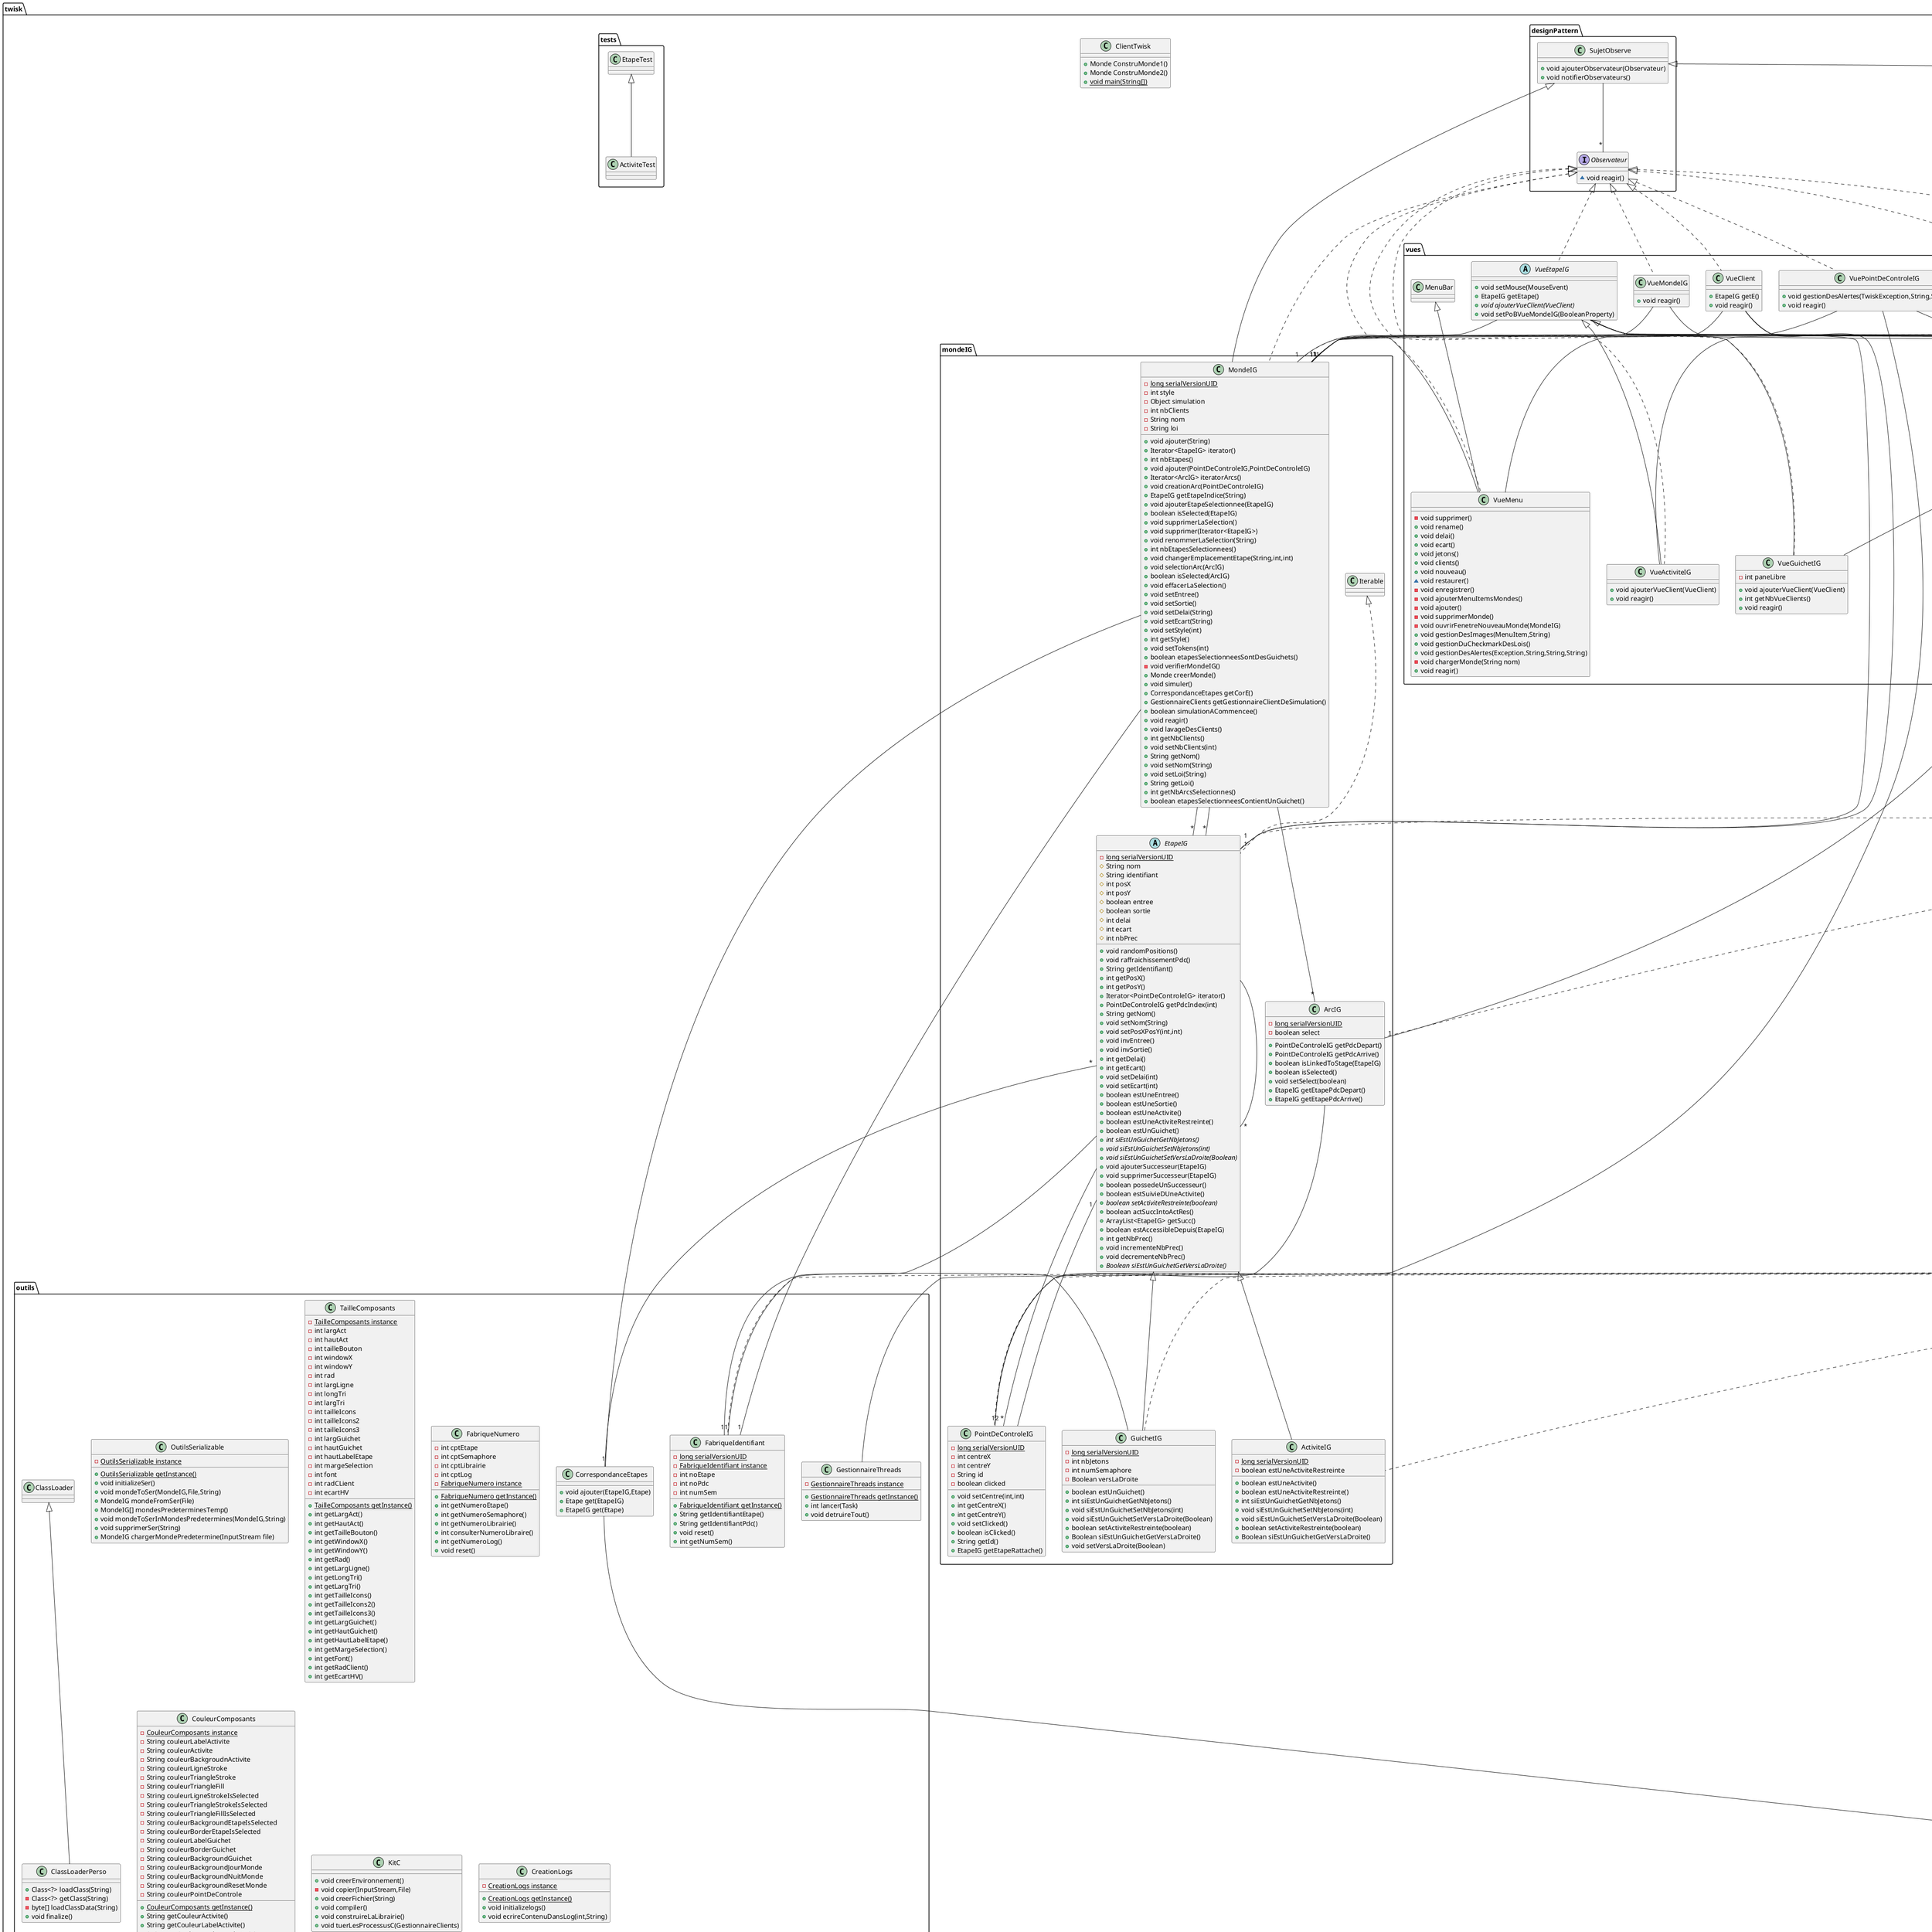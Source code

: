 @startuml
class twisk.monde.Activite {
- int temps
- int ecartTemps
+ boolean estUneActivite()
+ int getTemps()
+ void setTemps(int)
+ int getEcartTemps()
+ void setEcartTemps(int)
+ String toString()
+ String toC()
+ int getNbTicketSiGuichet()
+ int getNumSem()
}
class twisk.exceptions.SameActivityException {
}
abstract class twisk.exceptions.TwiskException {
}
class twisk.exceptions.MondeNullException {
}
class twisk.simulation.Client {
- int numeroClient
- int rang
+ void allerA(Etape,int)
+ Etape getEtape()
+ int getNumeroClient()
+ int getRang()
+ String toString()
}
twisk.simulation.Client --"1" twisk.monde.Etape
class twisk.outils.OutilsSerializable {
- {static} OutilsSerializable instance
+ {static} OutilsSerializable getInstance()
+ void initializeSer()
+ void mondeToSer(MondeIG,File,String)
+ MondeIG mondeFromSer(File)
+ MondeIG[] mondesPredeterminesTemp()
+ void mondeToSerInMondesPredetermines(MondeIG,String)
+ void supprimerSer(String)
+ MondeIG chargerMondePredetermine(InputStream file)
}
class twisk.exceptions.GuichetToGuichetException {
}
class twisk.exceptions.URLIncorrectException {
}

class twisk.outils.ClassLoaderPerso {
+ Class<?> loadClass(String)
- Class<?> getClass(String)
- byte[] loadClassData(String)
+ void finalize()
}
class twisk.outils.FabriqueIdentifiant {
- {static} long serialVersionUID
- {static} FabriqueIdentifiant instance
- int noEtape
- int noPdc
- int numSem
+ {static} FabriqueIdentifiant getInstance()
+ String getIdentifiantEtape()
+ String getIdentifiantPdc()
+ void reset()
+ int getNumSem()
}
class twisk.outils.TailleComposants {
- {static} TailleComposants instance
- int largAct
- int hautAct
- int tailleBouton
- int windowX
- int windowY
- int rad
- int largLigne
- int longTri
- int largTri
- int tailleIcons
- int tailleIcons2
- int tailleIcons3
- int largGuichet
- int hautGuichet
- int hautLabelEtape
- int margeSelection
- int font
- int radCLient
- int ecartHV
+ {static} TailleComposants getInstance()
+ int getLargAct()
+ int getHautAct()
+ int getTailleBouton()
+ int getWindowX()
+ int getWindowY()
+ int getRad()
+ int getLargLigne()
+ int getLongTri()
+ int getLargTri()
+ int getTailleIcons()
+ int getTailleIcons2()
+ int getTailleIcons3()
+ int getLargGuichet()
+ int getHautGuichet()
+ int getHautLabelEtape()
+ int getMargeSelection()
+ int getFont()
+ int getRadClient()
+ int getEcartHV()
}
class twisk.outils.FabriqueNumero {
- int cptEtape
- int cptSemaphore
- int cptLibrairie
- int cptLog
- {static} FabriqueNumero instance
+ {static} FabriqueNumero getInstance()
+ int getNumeroEtape()
+ int getNumeroSemaphore()
+ int getNumeroLibrairie()
+ int consulterNumeroLibraire()
+ int getNumeroLog()
+ void reset()
}
class twisk.outils.CouleurComposants {
- {static} CouleurComposants instance
- String couleurLabelActivite
- String couleurActivite
- String couleurBackgroudnActivite
- String couleurLigneStroke
- String couleurTriangleStroke
- String couleurTriangleFill
- String couleurLigneStrokeIsSelected
- String couleurTriangleStrokeIsSelected
- String couleurTriangleFillIsSelected
- String couleurBackgroundEtapeIsSelected
- String couleurBorderEtapeIsSelected
- String couleurLabelGuichet
- String couleurBorderGuichet
- String couleurBackgroundGuichet
- String couleurBackgroundJourMonde
- String couleurBackgroundNuitMonde
- String couleurBackgroundResetMonde
- String couleurPointDeControle
+ {static} CouleurComposants getInstance()
+ String getCouleurActivite()
+ String getCouleurLabelActivite()
+ String getCouleurBackgroudnActivite()
+ String getCouleurLigneStroke()
+ String getCouleurTriangleStroke()
+ String getCouleurTriangleFill()
+ String getCouleurLigneStrokeIsSelected()
+ String getCouleurTriangleStrokeIsSelected()
+ String getCouleurTriangleFillIsSelected()
+ String getCouleurBackgroundEtapeIsSelected()
+ String getCouleurBorderEtapeIsSelected()
+ String getCouleurLabelGuichet()
+ String getCouleurBorderGuichet()
+ String getCouleurBackgroundGuichet()
+ String getCouleurBackgroundJourMonde()
+ String getCouleurBackgroundNuitMonde()
+ String getCouleurBackgroundResetMonde()
+ String getCouleurPointDeControle()
}
abstract class twisk.mondeIG.EtapeIG {
- {static} long serialVersionUID
# String nom
# String identifiant
# int posX
# int posY
# boolean entree
# boolean sortie
# int delai
# int ecart
# int nbPrec
+ void randomPositions()
+ void raffraichissementPdc()
+ String getIdentifiant()
+ int getPosX()
+ int getPosY()
+ Iterator<PointDeControleIG> iterator()
+ PointDeControleIG getPdcIndex(int)
+ String getNom()
+ void setNom(String)
+ void setPosXPosY(int,int)
+ void invEntree()
+ void invSortie()
+ int getDelai()
+ int getEcart()
+ void setDelai(int)
+ void setEcart(int)
+ boolean estUneEntree()
+ boolean estUneSortie()
+ boolean estUneActivite()
+ boolean estUneActiviteRestreinte()
+ boolean estUnGuichet()
+ {abstract}int siEstUnGuichetGetNbJetons()
+ {abstract}void siEstUnGuichetSetNbJetons(int)
+ {abstract}void siEstUnGuichetSetVersLaDroite(Boolean)
+ void ajouterSuccesseur(EtapeIG)
+ void supprimerSuccesseur(EtapeIG)
+ boolean possedeUnSuccesseur()
+ boolean estSuivieDUneActivite()
+ {abstract}boolean setActiviteRestreinte(boolean)
+ boolean actSuccIntoActRes()
+ ArrayList<EtapeIG> getSucc()
+ boolean estAccessibleDepuis(EtapeIG)
+ int getNbPrec()
+ void incrementeNbPrec()
+ void decrementeNbPrec()
+ {abstract}Boolean siEstUnGuichetGetVersLaDroite()
}
twisk.mondeIG.EtapeIG--"*" twisk.mondeIG.PointDeControleIG
twisk.mondeIG.EtapeIG--"*" twisk.mondeIG.EtapeIG
twisk.mondeIG.EtapeIG--"1" twisk.outils.FabriqueIdentifiant
abstract class twisk.monde.Etape {
# String nom
# int num
+ void ajouterSuccesseur(Etape)
+ int nbSuccesseurs()
+ boolean estUneActivite()
+ boolean estUnGuichet()
+ Iterator<Etape> iterator()
+ String getNom()
+ int getNum()
+ {abstract}String toC()
+ GestionnaireSuccesseurs getGestsucc()
+ Etape getSucc()
+ Etape getSuccI(int)
+ {abstract}int getNbTicketSiGuichet()
+ {abstract}int getNumSem()
+ String getNomMaj()
+ boolean estUnSasEntree()
+ boolean estUnSasSortie()
}
twisk.monde.Etape--"1" twisk.monde.GestionnaireSuccesseurs
class twisk.vues.VueClient {
+ EtapeIG getE()
+ void reagir()
}
twisk.vues.VueClient--"1" twisk.simulation.Client
twisk.vues.VueClient--"1" twisk.mondeIG.MondeIG
twisk.vues.VueClient--"1" twisk.mondeIG.EtapeIG
interface twisk.designPattern.Observateur {
~ void reagir()
}
class twisk.exceptions.PasUnGuichetException {
}
class twisk.monde.GestionnaireEtapes {
+ void ajouter(Etape)
+ int nbEtapes()
+ Iterator<Etape> iterator()
+ String toString()
}
twisk.monde.GestionnaireEtapes--"*" twisk.monde.Etape
class twisk.vues.VueArcIG {
+ void apparitionDeLaLigne(PointDeControleIG,PointDeControleIG)
+ void apparitionDuTriangle()
+ void reagir()
}
twisk.vues.VueArcIG--"1" twisk.mondeIG.MondeIG
twisk.vues.VueArcIG--"1" twisk.mondeIG.ArcIG
twisk.vues.VueArcIG--"1" javafx.scene.shape.Line
twisk.vues.VueArcIG--"1" javafx.scene.shape.Polyline
class twisk.exceptions.UncorrectSettingsException {
}

class twisk.exceptions.ArcAlreadyCreateException {
}
class twisk.outils.KitC {
+ void creerEnvironnement()
- void copier(InputStream,File)
+ void creerFichier(String)
+ void compiler()
+ void construireLaLibrairie()
+ void tuerLesProcessusC(GestionnaireClients)
}
class twisk.outils.CreationLogs {
- {static} CreationLogs instance
+ {static} CreationLogs getInstance()
+ void initializelogs()
+ void ecrireContenuDansLog(int,String)
}
class twisk.vues.VueMondeIG {
+ void reagir()
}
twisk.vues.VueMondeIG --"1" twisk.mondeIG.MondeIG
class twisk.monde.GestionnaireSuccesseurs {
+ void ajouter(Etape)
+ int nbEtapes()
+ Iterator<Etape> iterator()
+ Etape getSucc()
+ Etape getSuccI(int)
+ String toString()
}
twisk.monde.GestionnaireSuccesseurs --"*" twisk.monde.Etape
class twisk.monde.SasEntree {
- String loi
+ String toC()
+ boolean estUnSasEntree()
+ void setLoi(String)
}
class twisk.monde.Monde {
+ void aCommeEntree(Etape)
+ void aCommeSortie(Etape)
+ void ajouter(Etape)
+ int nbEtapes()
+ int nbGuichets()
+ Iterator<Etape> iterator()
+ String toString()
+ String toC()
+ int getNbTicketsGuichetI(int)
+ String getNomEtapeI(int)
+ int getNumSasSortie()
+ Etape getEtapeI(int)
+ SasEntree getSasE()
}
twisk.monde.Monde--"1" twisk.monde.SasEntree
twisk.monde.Monde--"1" twisk.monde.SasSortie
twisk.monde.Monde--"1" twisk.monde.GestionnaireEtapes
class twisk.monde.SasSortie {
+ String toC()
+ boolean estUnSasSortie()
}
class twisk.exceptions.ChargementSauvegardeException {
}
class twisk.exceptions.MondeException {
}
class twisk.exceptions.WrongDirectionException {
}
class twisk.outils.GestionnaireThreads {
- {static} GestionnaireThreads instance
+ {static} GestionnaireThreads getInstance()
+ int lancer(Task)
+ void detruireTout()
}
twisk.outils.GestionnaireThreads--"*" java.lang.Thread
class twisk.ClientTwisk {
+ Monde ConstruMonde1()
+ Monde ConstruMonde2()
+ {static} void main(String[])
}
class twisk.simulation.Simulation {
- int nbClients
- boolean enCoursDeSimulation
+ void simuler(Monde)
+ int[] start_simulation(int,int,int,int[])
+ int[] ou_sont_les_clients(int,int)
+ void nettoyage()
+ void setNbClients(int)
+ GestionnaireClients getGestCli()
+ boolean isEnCoursDeSimulation()
}
twisk.simulation.Simulation --"1" twisk.simulation.GestionnaireClients
class twisk.vues.VueGuichetIG {
- int paneLibre
+ void ajouterVueClient(VueClient)
+ int getNbVueClients()
+ void reagir()
}
twisk.vues.VueGuichetIG--"1" javafx.scene.layout.FlowPane
class twisk.mondeIG.ActiviteIG {
- {static} long serialVersionUID
- boolean estUneActiviteRestreinte
+ boolean estUneActivite()
+ boolean estUneActiviteRestreinte()
+ int siEstUnGuichetGetNbJetons()
+ void siEstUnGuichetSetNbJetons(int)
+ void siEstUnGuichetSetVersLaDroite(Boolean)
+ boolean setActiviteRestreinte(boolean)
+ Boolean siEstUnGuichetGetVersLaDroite()
}
class twisk.vues.VuePointDeControleIG {
+ void gestionDesAlertes(TwiskException,String,String,String)
+ void reagir()
}
twisk.vues.VuePointDeControleIG --"1" twisk.mondeIG.MondeIG
twisk.vues.VuePointDeControleIG--"1" twisk.mondeIG.PointDeControleIG
class twisk.vues.VueMenu {
- void supprimer()
+ void rename()
+ void delai()
+ void ecart()
+ void jetons()
+ void clients()
+ void nouveau()
~ void restaurer()
- void enregistrer()
- void ajouterMenuItemsMondes()
- void ajouter()
- void supprimerMonde()
- void ouvrirFenetreNouveauMonde(MondeIG)
+ void gestionDesImages(MenuItem,String)
+ void gestionDuCheckmarkDesLois()
+ void gestionDesAlertes(Exception,String,String,String)
- void chargerMonde(String nom)
+ void reagir()
}
twisk.vues.VueMenu--"1" twisk.mondeIG.MondeIG
twisk.vues.VueMenu--"7" javafx.scene.control.Menu
class twisk.exceptions.CreateLoopException {
}
abstract class twisk.vues.VueEtapeIG {
+ void setMouse(MouseEvent)
+ EtapeIG getEtape()
+ {abstract}void ajouterVueClient(VueClient)
+ void setPoBVueMondeIG(BooleanProperty)
}
twisk.vues.VueEtapeIG--"1" twisk.mondeIG.MondeIG
twisk.vues.VueEtapeIG--"1" twisk.mondeIG.EtapeIG
twisk.vues.VueEtapeIG--"1" javafx.scene.control.Label
twisk.vues.VueEtapeIG--"1" java.lang.Boolean
class twisk.MainTwisk {
+ {static} void main(String[])
+ void start(Stage)
}
class twisk.mondeIG.ArcIG {
- {static} long serialVersionUID
- boolean select
+ PointDeControleIG getPdcDepart()
+ PointDeControleIG getPdcArrive()
+ boolean isLinkedToStage(EtapeIG)
+ boolean isSelected()
+ void setSelect(boolean)
+ EtapeIG getEtapePdcDepart()
+ EtapeIG getEtapePdcArrive()
}
twisk.mondeIG.ArcIG --"2" twisk.mondeIG.PointDeControleIG
class twisk.mondeIG.GuichetIG {
- {static} long serialVersionUID
- int nbJetons
- int numSemaphore
- Boolean versLaDroite
+ boolean estUnGuichet()
+ int siEstUnGuichetGetNbJetons()
+ void siEstUnGuichetSetNbJetons(int)
+ void siEstUnGuichetSetVersLaDroite(Boolean)
+ boolean setActiviteRestreinte(boolean)
+ Boolean siEstUnGuichetGetVersLaDroite()
+ void setVersLaDroite(Boolean)
}
twisk.mondeIG.GuichetIG--"1"twisk.outils.FabriqueIdentifiant
class twisk.exceptions.FichierNullException {
}
class twisk.mondeIG.PointDeControleIG {
- {static} long serialVersionUID
- int centreX
- int centreY
- String id
- boolean clicked
+ void setCentre(int,int)
+ int getCentreX()
+ int getCentreY()
+ void setClicked()
+ boolean isClicked()
+ String getId()
+ EtapeIG getEtapeRattache()
}
twisk.mondeIG.PointDeControleIG--"1" twisk.mondeIG.EtapeIG
class twisk.vues.VueActiviteIG {
+ void ajouterVueClient(VueClient)
+ void reagir()
}
twisk.vues.VueActiviteIG --"1" javafx.scene.layout.FlowPane
class twisk.vues.VueOutils {
- void lancerFenetreErreurSimu(TwiskException)
+ void reagir()
}
twisk.vues.VueOutils --"1" twisk.mondeIG.MondeIG
twisk.vues.VueOutils --"3" javafx.scene.control.Button
class twisk.exceptions.CreateArcWithEndPdcException {
}
class twisk.simulation.GestionnaireClients {
- int nbClients
+ void setClients(int)
+ void allerA(int,Etape,int)
+ void reset()
+ Iterator<Client> iterator()
+ Client getClientI(int)
+ int getNbClients()
}
twisk.simulation.GestionnaireClients --"*" twisk.simulation.Client
class twisk.designPattern.SujetObserve {
+ void ajouterObservateur(Observateur)
+ void notifierObservateurs()
}
twisk.designPattern.SujetObserve --"*" twisk.designPattern.Observateur
twisk.mondeIG.MondeIG--"*" twisk.mondeIG.EtapeIG
twisk.mondeIG.MondeIG--"*" twisk.mondeIG.EtapeIG
twisk.mondeIG.MondeIG--"*" twisk.mondeIG.ArcIG
twisk.mondeIG.MondeIG--"1" twisk.outils.CorrespondanceEtapes
twisk.mondeIG.MondeIG--"1" twisk.outils.FabriqueIdentifiant
class twisk.mondeIG.MondeIG {
- {static} long serialVersionUID
- int style
- Object simulation
- int nbClients
- String nom
- String loi
+ void ajouter(String)
+ Iterator<EtapeIG> iterator()
+ int nbEtapes()
+ void ajouter(PointDeControleIG,PointDeControleIG)
+ Iterator<ArcIG> iteratorArcs()
+ void creationArc(PointDeControleIG)
+ EtapeIG getEtapeIndice(String)
+ void ajouterEtapeSelectionnee(EtapeIG)
+ boolean isSelected(EtapeIG)
+ void supprimerLaSelection()
+ void supprimer(Iterator<EtapeIG>)
+ void renommerLaSelection(String)
+ int nbEtapesSelectionnees()
+ void changerEmplacementEtape(String,int,int)
+ void selectionArc(ArcIG)
+ boolean isSelected(ArcIG)
+ void effacerLaSelection()
+ void setEntree()
+ void setSortie()
+ void setDelai(String)
+ void setEcart(String)
+ void setStyle(int)
+ int getStyle()
+ void setTokens(int)
+ boolean etapesSelectionneesSontDesGuichets()
- void verifierMondeIG()
+ Monde creerMonde()
+ void simuler()
+ CorrespondanceEtapes getCorE()
+ GestionnaireClients getGestionnaireClientDeSimulation()
+ boolean simulationACommencee()
+ void reagir()
+ void lavageDesClients()
+ int getNbClients()
+ void setNbClients(int)
+ String getNom()
+ void setNom(String)
+ void setLoi(String)
+ String getLoi()
+ int getNbArcsSelectionnes()
+ boolean etapesSelectionneesContientUnGuichet()
}
class twisk.monde.Guichet {
- int nbJetons
- int numSemaphore
+ boolean estUnGuichet()
+ int getNbJetons()
+ void setNbJetons(int)
+ int getNumSemaphore()
+ void setNumSemaphore(int)
+ String toString()
+ String toC()
+ int getNbTicketSiGuichet()
+ int getNumSem()
}
class twisk.outils.CorrespondanceEtapes {
+ void ajouter(EtapeIG,Etape)
+ Etape get(EtapeIG)
+ EtapeIG get(Etape)
}
twisk.outils.CorrespondanceEtapes--"*"twisk.mondeIG.EtapeIG
twisk.outils.CorrespondanceEtapes--"*"twisk.monde.Etape
class twisk.monde.ActiviteRestreinte {
+ String toC()
}

twisk.monde.Etape <|-- twisk.monde.Activite
twisk.exceptions.TwiskException <|-- twisk.exceptions.SameActivityException
twisk.exceptions.Exception <|-- twisk.exceptions.TwiskException
twisk.exceptions.TwiskException <|-- twisk.exceptions.MondeNullException
twisk.exceptions.TwiskException <|-- twisk.exceptions.GuichetToGuichetException
twisk.exceptions.TwiskException <|-- twisk.exceptions.URLIncorrectException
twisk.outils.ClassLoader <|-- twisk.outils.ClassLoaderPerso
java.io.Serializable <|.. twisk.outils.FabriqueIdentifiant
twisk.mondeIG.Iterable <|.. twisk.mondeIG.EtapeIG
java.io.Serializable <|.. twisk.mondeIG.EtapeIG
twisk.monde.Iterable <|.. twisk.monde.Etape
twisk.designPattern.Observateur <|.. twisk.vues.VueClient
javafx.scene.shape.Circle <|-- twisk.vues.VueClient
twisk.exceptions.TwiskException <|-- twisk.exceptions.PasUnGuichetException
twisk.monde.Iterable <|.. twisk.monde.GestionnaireEtapes
twisk.designPattern.Observateur <|.. twisk.vues.VueArcIG
javafx.scene.layout.Pane <|-- twisk.vues.VueArcIG
twisk.exceptions.Exception <|-- twisk.exceptions.UncorrectSettingsException
twisk.exceptions.TwiskException <|-- twisk.exceptions.ArcAlreadyCreateException
twisk.designPattern.Observateur <|.. twisk.vues.VueMondeIG
javafx.scene.layout.Pane <|-- twisk.vues.VueMondeIG
twisk.monde.Iterable <|.. twisk.monde.GestionnaireSuccesseurs
twisk.monde.Activite <|-- twisk.monde.SasEntree
twisk.monde.Iterable <|.. twisk.monde.Monde
twisk.monde.Activite <|-- twisk.monde.SasSortie
twisk.exceptions.TwiskException <|-- twisk.exceptions.ChargementSauvegardeException
twisk.exceptions.TwiskException <|-- twisk.exceptions.MondeException
twisk.exceptions.TwiskException <|-- twisk.exceptions.WrongDirectionException
twisk.designPattern.SujetObserve <|-- twisk.simulation.Simulation
twisk.designPattern.Observateur <|.. twisk.vues.VueGuichetIG
twisk.vues.VueEtapeIG <|-- twisk.vues.VueGuichetIG
java.io.Serializable <|.. twisk.mondeIG.ActiviteIG
twisk.mondeIG.EtapeIG <|-- twisk.mondeIG.ActiviteIG
twisk.tests.EtapeTest <|-- twisk.tests.ActiviteTest
twisk.designPattern.Observateur <|.. twisk.vues.VuePointDeControleIG
javafx.scene.shape.Circle <|-- twisk.vues.VuePointDeControleIG
twisk.designPattern.Observateur <|.. twisk.vues.VueMenu
twisk.vues.MenuBar <|-- twisk.vues.VueMenu
twisk.exceptions.TwiskException <|-- twisk.exceptions.CreateLoopException
twisk.designPattern.Observateur <|.. twisk.vues.VueEtapeIG
javafx.scene.layout.VBox <|-- twisk.vues.VueEtapeIG
javafx.application.Application <|-- twisk.MainTwisk
java.io.Serializable <|.. twisk.mondeIG.ArcIG
java.io.Serializable <|.. twisk.mondeIG.GuichetIG
twisk.mondeIG.EtapeIG <|-- twisk.mondeIG.GuichetIG
twisk.exceptions.TwiskException <|-- twisk.exceptions.FichierNullException
java.io.Serializable <|.. twisk.mondeIG.PointDeControleIG
twisk.designPattern.Observateur <|.. twisk.vues.VueActiviteIG
twisk.vues.VueEtapeIG <|-- twisk.vues.VueActiviteIG
twisk.designPattern.Observateur <|.. twisk.vues.VueOutils
javafx.scene.layout.TilePane <|-- twisk.vues.VueOutils
twisk.exceptions.TwiskException <|-- twisk.exceptions.CreateArcWithEndPdcException
twisk.simulation.Iterable <|.. twisk.simulation.GestionnaireClients
twisk.designPattern.Observateur <|.. twisk.mondeIG.MondeIG
java.io.Serializable <|.. twisk.mondeIG.MondeIG
twisk.designPattern.SujetObserve <|-- twisk.mondeIG.MondeIG
twisk.monde.Etape <|-- twisk.monde.Guichet
twisk.monde.Activite <|-- twisk.monde.ActiviteRestreinte
@enduml